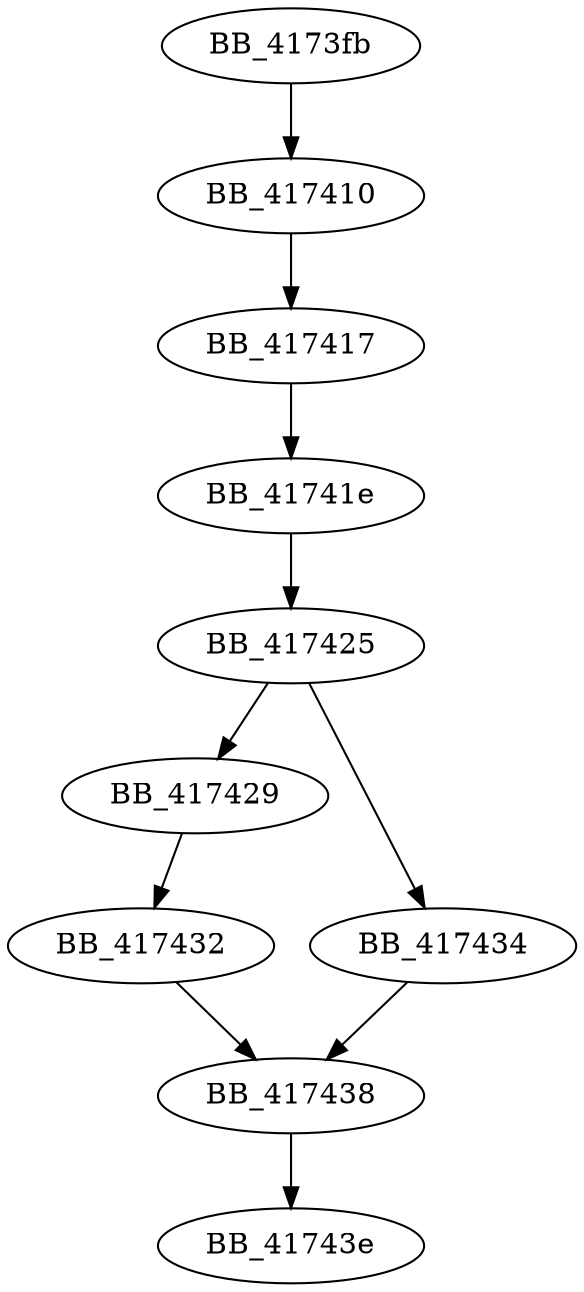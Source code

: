 DiGraph __Thrd_current{
BB_4173fb->BB_417410
BB_417410->BB_417417
BB_417417->BB_41741e
BB_41741e->BB_417425
BB_417425->BB_417429
BB_417425->BB_417434
BB_417429->BB_417432
BB_417432->BB_417438
BB_417434->BB_417438
BB_417438->BB_41743e
}
